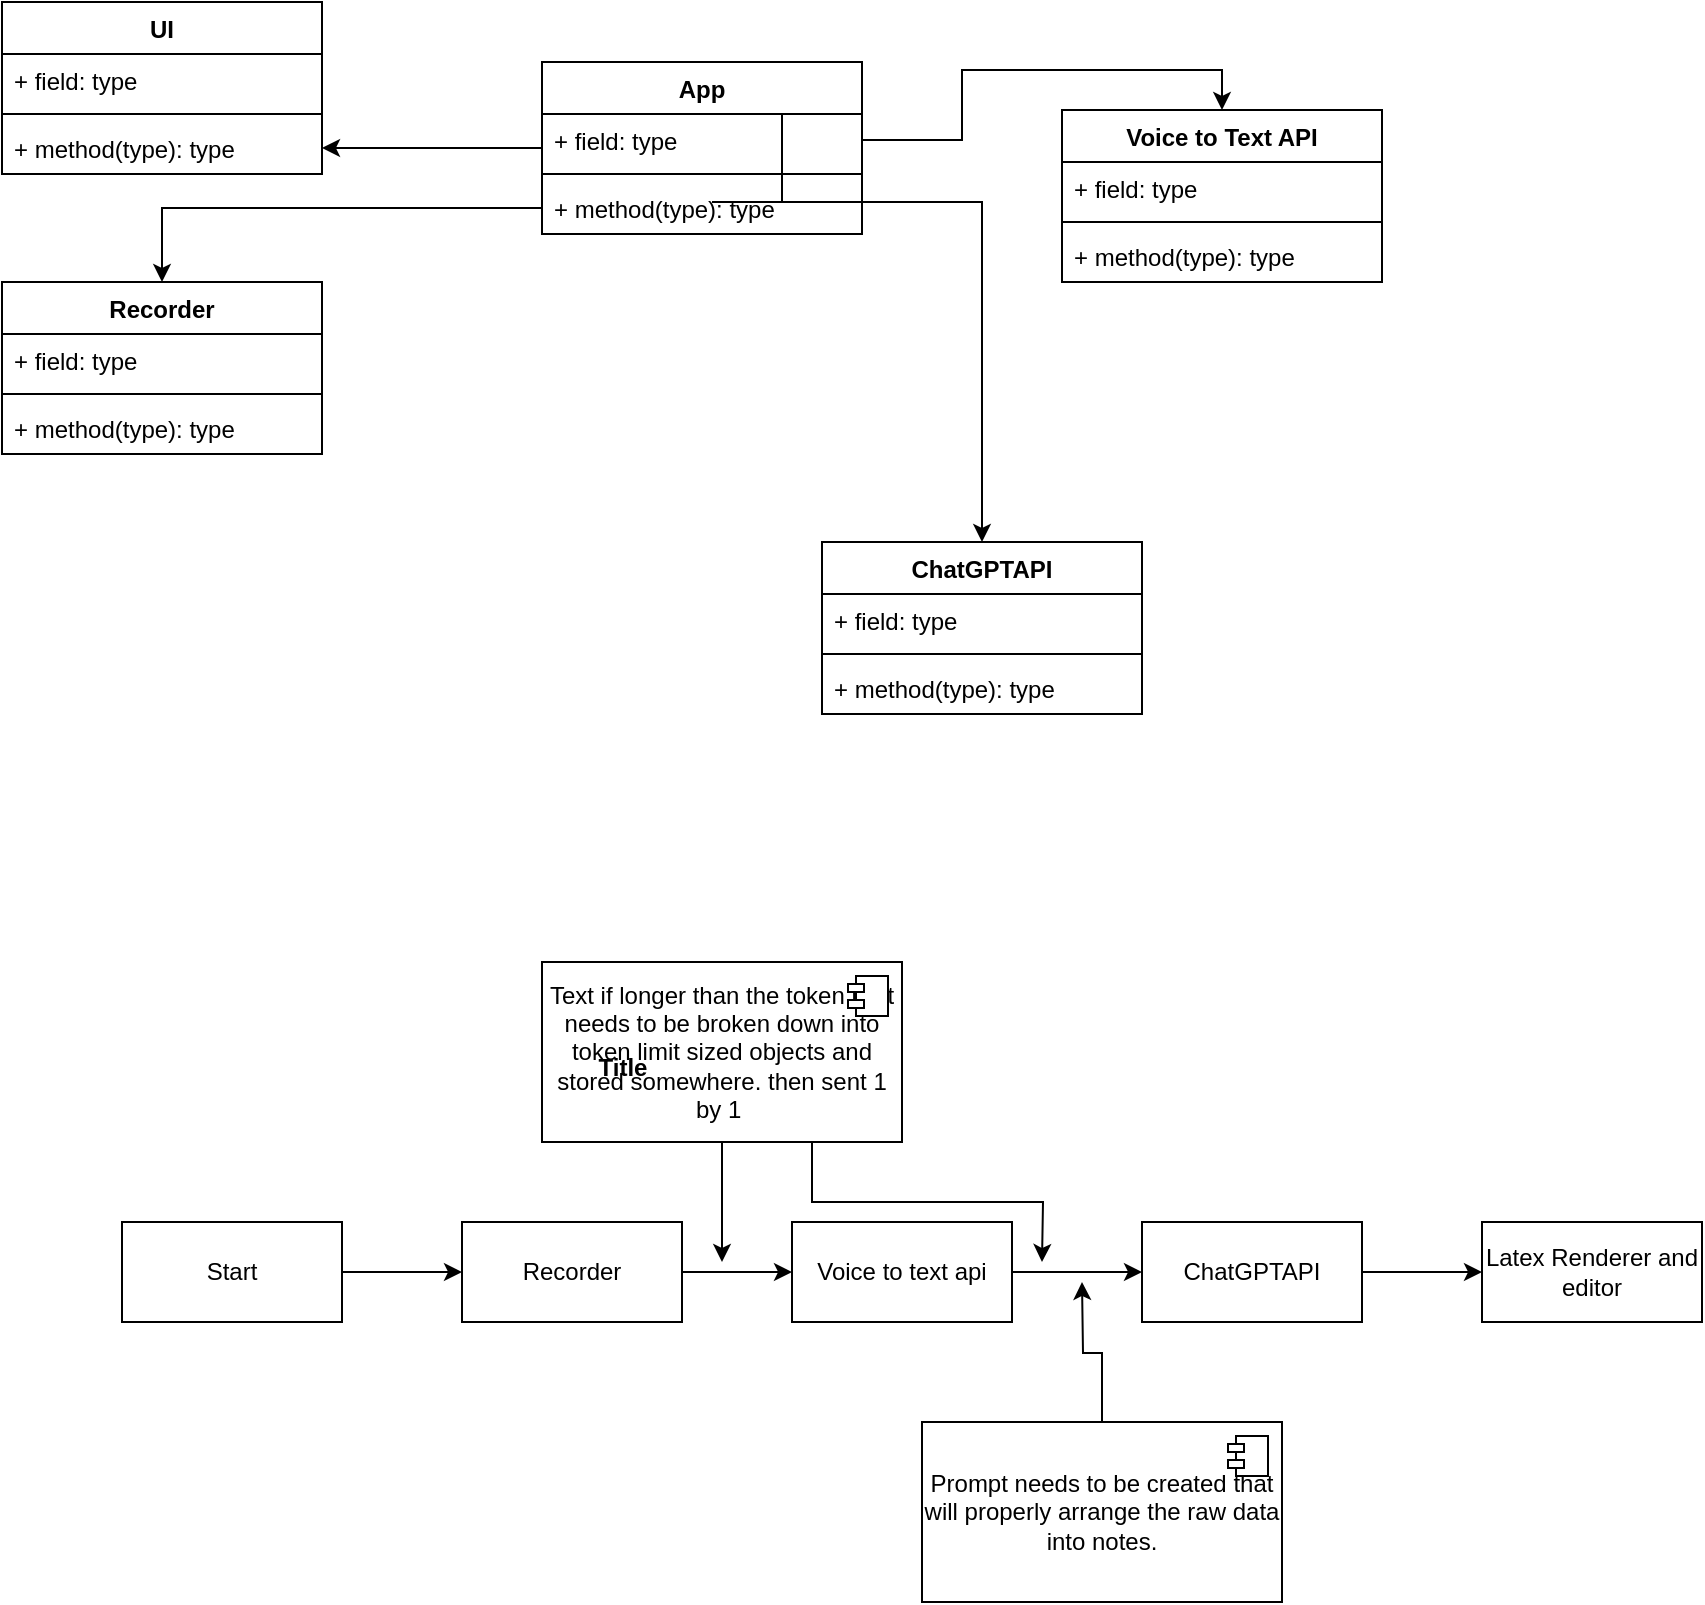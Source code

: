 <mxfile version="22.0.4" type="device">
  <diagram name="Page-1" id="XuW4py9qS-A7QSZeUcLO">
    <mxGraphModel dx="1022" dy="630" grid="1" gridSize="10" guides="1" tooltips="1" connect="1" arrows="1" fold="1" page="1" pageScale="1" pageWidth="850" pageHeight="1100" math="0" shadow="0">
      <root>
        <mxCell id="0" />
        <mxCell id="1" parent="0" />
        <mxCell id="NlilTtnumkjegl-kMTwA-1" style="edgeStyle=orthogonalEdgeStyle;rounded=0;orthogonalLoop=1;jettySize=auto;html=1;exitX=0.75;exitY=0;exitDx=0;exitDy=0;entryX=0.5;entryY=0;entryDx=0;entryDy=0;" edge="1" parent="1" source="Rgv-T4XJH1e1jDtLqDUO-2" target="Rgv-T4XJH1e1jDtLqDUO-11">
          <mxGeometry relative="1" as="geometry">
            <Array as="points">
              <mxPoint x="385" y="250" />
              <mxPoint x="830" y="250" />
            </Array>
          </mxGeometry>
        </mxCell>
        <mxCell id="NlilTtnumkjegl-kMTwA-11" style="edgeStyle=orthogonalEdgeStyle;rounded=0;orthogonalLoop=1;jettySize=auto;html=1;exitX=0;exitY=0.5;exitDx=0;exitDy=0;entryX=1;entryY=0.5;entryDx=0;entryDy=0;" edge="1" parent="1" source="Rgv-T4XJH1e1jDtLqDUO-3" target="NlilTtnumkjegl-kMTwA-10">
          <mxGeometry relative="1" as="geometry">
            <Array as="points">
              <mxPoint x="300" y="223" />
            </Array>
          </mxGeometry>
        </mxCell>
        <mxCell id="Rgv-T4XJH1e1jDtLqDUO-2" value="App" style="swimlane;fontStyle=1;align=center;verticalAlign=top;childLayout=stackLayout;horizontal=1;startSize=26;horizontalStack=0;resizeParent=1;resizeParentMax=0;resizeLast=0;collapsible=1;marginBottom=0;whiteSpace=wrap;html=1;" parent="1" vertex="1">
          <mxGeometry x="300" y="180" width="160" height="86" as="geometry" />
        </mxCell>
        <mxCell id="Rgv-T4XJH1e1jDtLqDUO-3" value="+ field: type" style="text;strokeColor=none;fillColor=none;align=left;verticalAlign=top;spacingLeft=4;spacingRight=4;overflow=hidden;rotatable=0;points=[[0,0.5],[1,0.5]];portConstraint=eastwest;whiteSpace=wrap;html=1;" parent="Rgv-T4XJH1e1jDtLqDUO-2" vertex="1">
          <mxGeometry y="26" width="160" height="26" as="geometry" />
        </mxCell>
        <mxCell id="Rgv-T4XJH1e1jDtLqDUO-4" value="" style="line;strokeWidth=1;fillColor=none;align=left;verticalAlign=middle;spacingTop=-1;spacingLeft=3;spacingRight=3;rotatable=0;labelPosition=right;points=[];portConstraint=eastwest;strokeColor=inherit;" parent="Rgv-T4XJH1e1jDtLqDUO-2" vertex="1">
          <mxGeometry y="52" width="160" height="8" as="geometry" />
        </mxCell>
        <mxCell id="Rgv-T4XJH1e1jDtLqDUO-5" value="+ method(type): type" style="text;strokeColor=none;fillColor=none;align=left;verticalAlign=top;spacingLeft=4;spacingRight=4;overflow=hidden;rotatable=0;points=[[0,0.5],[1,0.5]];portConstraint=eastwest;whiteSpace=wrap;html=1;" parent="Rgv-T4XJH1e1jDtLqDUO-2" vertex="1">
          <mxGeometry y="60" width="160" height="26" as="geometry" />
        </mxCell>
        <mxCell id="Rgv-T4XJH1e1jDtLqDUO-6" value="Recorder" style="swimlane;fontStyle=1;align=center;verticalAlign=top;childLayout=stackLayout;horizontal=1;startSize=26;horizontalStack=0;resizeParent=1;resizeParentMax=0;resizeLast=0;collapsible=1;marginBottom=0;whiteSpace=wrap;html=1;" parent="1" vertex="1">
          <mxGeometry x="30" y="290" width="160" height="86" as="geometry" />
        </mxCell>
        <mxCell id="Rgv-T4XJH1e1jDtLqDUO-7" value="+ field: type" style="text;strokeColor=none;fillColor=none;align=left;verticalAlign=top;spacingLeft=4;spacingRight=4;overflow=hidden;rotatable=0;points=[[0,0.5],[1,0.5]];portConstraint=eastwest;whiteSpace=wrap;html=1;" parent="Rgv-T4XJH1e1jDtLqDUO-6" vertex="1">
          <mxGeometry y="26" width="160" height="26" as="geometry" />
        </mxCell>
        <mxCell id="Rgv-T4XJH1e1jDtLqDUO-8" value="" style="line;strokeWidth=1;fillColor=none;align=left;verticalAlign=middle;spacingTop=-1;spacingLeft=3;spacingRight=3;rotatable=0;labelPosition=right;points=[];portConstraint=eastwest;strokeColor=inherit;" parent="Rgv-T4XJH1e1jDtLqDUO-6" vertex="1">
          <mxGeometry y="52" width="160" height="8" as="geometry" />
        </mxCell>
        <mxCell id="Rgv-T4XJH1e1jDtLqDUO-9" value="+ method(type): type" style="text;strokeColor=none;fillColor=none;align=left;verticalAlign=top;spacingLeft=4;spacingRight=4;overflow=hidden;rotatable=0;points=[[0,0.5],[1,0.5]];portConstraint=eastwest;whiteSpace=wrap;html=1;" parent="Rgv-T4XJH1e1jDtLqDUO-6" vertex="1">
          <mxGeometry y="60" width="160" height="26" as="geometry" />
        </mxCell>
        <mxCell id="Rgv-T4XJH1e1jDtLqDUO-11" value="ChatGPTAPI" style="swimlane;fontStyle=1;align=center;verticalAlign=top;childLayout=stackLayout;horizontal=1;startSize=26;horizontalStack=0;resizeParent=1;resizeParentMax=0;resizeLast=0;collapsible=1;marginBottom=0;whiteSpace=wrap;html=1;" parent="1" vertex="1">
          <mxGeometry x="440" y="420" width="160" height="86" as="geometry" />
        </mxCell>
        <mxCell id="Rgv-T4XJH1e1jDtLqDUO-12" value="+ field: type" style="text;strokeColor=none;fillColor=none;align=left;verticalAlign=top;spacingLeft=4;spacingRight=4;overflow=hidden;rotatable=0;points=[[0,0.5],[1,0.5]];portConstraint=eastwest;whiteSpace=wrap;html=1;" parent="Rgv-T4XJH1e1jDtLqDUO-11" vertex="1">
          <mxGeometry y="26" width="160" height="26" as="geometry" />
        </mxCell>
        <mxCell id="Rgv-T4XJH1e1jDtLqDUO-13" value="" style="line;strokeWidth=1;fillColor=none;align=left;verticalAlign=middle;spacingTop=-1;spacingLeft=3;spacingRight=3;rotatable=0;labelPosition=right;points=[];portConstraint=eastwest;strokeColor=inherit;" parent="Rgv-T4XJH1e1jDtLqDUO-11" vertex="1">
          <mxGeometry y="52" width="160" height="8" as="geometry" />
        </mxCell>
        <mxCell id="Rgv-T4XJH1e1jDtLqDUO-14" value="+ method(type): type" style="text;strokeColor=none;fillColor=none;align=left;verticalAlign=top;spacingLeft=4;spacingRight=4;overflow=hidden;rotatable=0;points=[[0,0.5],[1,0.5]];portConstraint=eastwest;whiteSpace=wrap;html=1;" parent="Rgv-T4XJH1e1jDtLqDUO-11" vertex="1">
          <mxGeometry y="60" width="160" height="26" as="geometry" />
        </mxCell>
        <mxCell id="NlilTtnumkjegl-kMTwA-7" value="UI" style="swimlane;fontStyle=1;align=center;verticalAlign=top;childLayout=stackLayout;horizontal=1;startSize=26;horizontalStack=0;resizeParent=1;resizeParentMax=0;resizeLast=0;collapsible=1;marginBottom=0;whiteSpace=wrap;html=1;" vertex="1" parent="1">
          <mxGeometry x="30" y="150" width="160" height="86" as="geometry" />
        </mxCell>
        <mxCell id="NlilTtnumkjegl-kMTwA-8" value="+ field: type" style="text;strokeColor=none;fillColor=none;align=left;verticalAlign=top;spacingLeft=4;spacingRight=4;overflow=hidden;rotatable=0;points=[[0,0.5],[1,0.5]];portConstraint=eastwest;whiteSpace=wrap;html=1;" vertex="1" parent="NlilTtnumkjegl-kMTwA-7">
          <mxGeometry y="26" width="160" height="26" as="geometry" />
        </mxCell>
        <mxCell id="NlilTtnumkjegl-kMTwA-9" value="" style="line;strokeWidth=1;fillColor=none;align=left;verticalAlign=middle;spacingTop=-1;spacingLeft=3;spacingRight=3;rotatable=0;labelPosition=right;points=[];portConstraint=eastwest;strokeColor=inherit;" vertex="1" parent="NlilTtnumkjegl-kMTwA-7">
          <mxGeometry y="52" width="160" height="8" as="geometry" />
        </mxCell>
        <mxCell id="NlilTtnumkjegl-kMTwA-10" value="+ method(type): type" style="text;strokeColor=none;fillColor=none;align=left;verticalAlign=top;spacingLeft=4;spacingRight=4;overflow=hidden;rotatable=0;points=[[0,0.5],[1,0.5]];portConstraint=eastwest;whiteSpace=wrap;html=1;" vertex="1" parent="NlilTtnumkjegl-kMTwA-7">
          <mxGeometry y="60" width="160" height="26" as="geometry" />
        </mxCell>
        <mxCell id="NlilTtnumkjegl-kMTwA-16" value="Voice to Text API" style="swimlane;fontStyle=1;align=center;verticalAlign=top;childLayout=stackLayout;horizontal=1;startSize=26;horizontalStack=0;resizeParent=1;resizeParentMax=0;resizeLast=0;collapsible=1;marginBottom=0;whiteSpace=wrap;html=1;" vertex="1" parent="1">
          <mxGeometry x="560" y="204" width="160" height="86" as="geometry" />
        </mxCell>
        <mxCell id="NlilTtnumkjegl-kMTwA-17" value="+ field: type" style="text;strokeColor=none;fillColor=none;align=left;verticalAlign=top;spacingLeft=4;spacingRight=4;overflow=hidden;rotatable=0;points=[[0,0.5],[1,0.5]];portConstraint=eastwest;whiteSpace=wrap;html=1;" vertex="1" parent="NlilTtnumkjegl-kMTwA-16">
          <mxGeometry y="26" width="160" height="26" as="geometry" />
        </mxCell>
        <mxCell id="NlilTtnumkjegl-kMTwA-18" value="" style="line;strokeWidth=1;fillColor=none;align=left;verticalAlign=middle;spacingTop=-1;spacingLeft=3;spacingRight=3;rotatable=0;labelPosition=right;points=[];portConstraint=eastwest;strokeColor=inherit;" vertex="1" parent="NlilTtnumkjegl-kMTwA-16">
          <mxGeometry y="52" width="160" height="8" as="geometry" />
        </mxCell>
        <mxCell id="NlilTtnumkjegl-kMTwA-19" value="+ method(type): type" style="text;strokeColor=none;fillColor=none;align=left;verticalAlign=top;spacingLeft=4;spacingRight=4;overflow=hidden;rotatable=0;points=[[0,0.5],[1,0.5]];portConstraint=eastwest;whiteSpace=wrap;html=1;" vertex="1" parent="NlilTtnumkjegl-kMTwA-16">
          <mxGeometry y="60" width="160" height="26" as="geometry" />
        </mxCell>
        <mxCell id="NlilTtnumkjegl-kMTwA-20" style="edgeStyle=orthogonalEdgeStyle;rounded=0;orthogonalLoop=1;jettySize=auto;html=1;exitX=1;exitY=0.5;exitDx=0;exitDy=0;entryX=0.5;entryY=0;entryDx=0;entryDy=0;" edge="1" parent="1" source="Rgv-T4XJH1e1jDtLqDUO-3" target="NlilTtnumkjegl-kMTwA-16">
          <mxGeometry relative="1" as="geometry" />
        </mxCell>
        <mxCell id="NlilTtnumkjegl-kMTwA-21" style="edgeStyle=orthogonalEdgeStyle;rounded=0;orthogonalLoop=1;jettySize=auto;html=1;exitX=0;exitY=0.5;exitDx=0;exitDy=0;" edge="1" parent="1" source="Rgv-T4XJH1e1jDtLqDUO-5" target="Rgv-T4XJH1e1jDtLqDUO-6">
          <mxGeometry relative="1" as="geometry" />
        </mxCell>
        <mxCell id="NlilTtnumkjegl-kMTwA-24" style="edgeStyle=orthogonalEdgeStyle;rounded=0;orthogonalLoop=1;jettySize=auto;html=1;exitX=1;exitY=0.5;exitDx=0;exitDy=0;entryX=0;entryY=0.5;entryDx=0;entryDy=0;" edge="1" parent="1" source="NlilTtnumkjegl-kMTwA-22" target="NlilTtnumkjegl-kMTwA-23">
          <mxGeometry relative="1" as="geometry" />
        </mxCell>
        <mxCell id="NlilTtnumkjegl-kMTwA-22" value="Start&lt;br&gt;" style="html=1;whiteSpace=wrap;" vertex="1" parent="1">
          <mxGeometry x="90" y="760" width="110" height="50" as="geometry" />
        </mxCell>
        <mxCell id="NlilTtnumkjegl-kMTwA-27" style="edgeStyle=orthogonalEdgeStyle;rounded=0;orthogonalLoop=1;jettySize=auto;html=1;exitX=1;exitY=0.5;exitDx=0;exitDy=0;entryX=0;entryY=0.5;entryDx=0;entryDy=0;" edge="1" parent="1" source="NlilTtnumkjegl-kMTwA-23" target="NlilTtnumkjegl-kMTwA-26">
          <mxGeometry relative="1" as="geometry" />
        </mxCell>
        <mxCell id="NlilTtnumkjegl-kMTwA-23" value="Recorder" style="html=1;whiteSpace=wrap;" vertex="1" parent="1">
          <mxGeometry x="260" y="760" width="110" height="50" as="geometry" />
        </mxCell>
        <mxCell id="NlilTtnumkjegl-kMTwA-29" style="edgeStyle=orthogonalEdgeStyle;rounded=0;orthogonalLoop=1;jettySize=auto;html=1;exitX=1;exitY=0.5;exitDx=0;exitDy=0;" edge="1" parent="1" source="NlilTtnumkjegl-kMTwA-26" target="NlilTtnumkjegl-kMTwA-28">
          <mxGeometry relative="1" as="geometry" />
        </mxCell>
        <mxCell id="NlilTtnumkjegl-kMTwA-26" value="Voice to text api" style="html=1;whiteSpace=wrap;" vertex="1" parent="1">
          <mxGeometry x="425" y="760" width="110" height="50" as="geometry" />
        </mxCell>
        <mxCell id="NlilTtnumkjegl-kMTwA-31" style="edgeStyle=orthogonalEdgeStyle;rounded=0;orthogonalLoop=1;jettySize=auto;html=1;exitX=1;exitY=0.5;exitDx=0;exitDy=0;" edge="1" parent="1" source="NlilTtnumkjegl-kMTwA-28" target="NlilTtnumkjegl-kMTwA-30">
          <mxGeometry relative="1" as="geometry" />
        </mxCell>
        <mxCell id="NlilTtnumkjegl-kMTwA-28" value="ChatGPTAPI" style="html=1;whiteSpace=wrap;" vertex="1" parent="1">
          <mxGeometry x="600" y="760" width="110" height="50" as="geometry" />
        </mxCell>
        <mxCell id="NlilTtnumkjegl-kMTwA-30" value="Latex Renderer and editor" style="html=1;whiteSpace=wrap;" vertex="1" parent="1">
          <mxGeometry x="770" y="760" width="110" height="50" as="geometry" />
        </mxCell>
        <mxCell id="NlilTtnumkjegl-kMTwA-38" style="edgeStyle=orthogonalEdgeStyle;rounded=0;orthogonalLoop=1;jettySize=auto;html=1;exitX=0.5;exitY=0;exitDx=0;exitDy=0;" edge="1" parent="1" source="NlilTtnumkjegl-kMTwA-33">
          <mxGeometry relative="1" as="geometry">
            <mxPoint x="570" y="790" as="targetPoint" />
          </mxGeometry>
        </mxCell>
        <mxCell id="NlilTtnumkjegl-kMTwA-33" value="Prompt needs to be created that will properly arrange the raw data into notes." style="html=1;dropTarget=0;whiteSpace=wrap;" vertex="1" parent="1">
          <mxGeometry x="490" y="860" width="180" height="90" as="geometry" />
        </mxCell>
        <mxCell id="NlilTtnumkjegl-kMTwA-34" value="" style="shape=module;jettyWidth=8;jettyHeight=4;" vertex="1" parent="NlilTtnumkjegl-kMTwA-33">
          <mxGeometry x="1" width="20" height="20" relative="1" as="geometry">
            <mxPoint x="-27" y="7" as="offset" />
          </mxGeometry>
        </mxCell>
        <mxCell id="NlilTtnumkjegl-kMTwA-37" style="edgeStyle=orthogonalEdgeStyle;rounded=0;orthogonalLoop=1;jettySize=auto;html=1;exitX=0.5;exitY=1;exitDx=0;exitDy=0;" edge="1" parent="1" source="NlilTtnumkjegl-kMTwA-35">
          <mxGeometry relative="1" as="geometry">
            <mxPoint x="390" y="780" as="targetPoint" />
          </mxGeometry>
        </mxCell>
        <mxCell id="NlilTtnumkjegl-kMTwA-39" style="edgeStyle=orthogonalEdgeStyle;rounded=0;orthogonalLoop=1;jettySize=auto;html=1;exitX=0.75;exitY=1;exitDx=0;exitDy=0;" edge="1" parent="1" source="NlilTtnumkjegl-kMTwA-35">
          <mxGeometry relative="1" as="geometry">
            <mxPoint x="550" y="780" as="targetPoint" />
          </mxGeometry>
        </mxCell>
        <mxCell id="NlilTtnumkjegl-kMTwA-35" value="Text if longer than the token limit needs to be broken down into token limit sized objects and stored somewhere. then sent 1 by 1&amp;nbsp;" style="html=1;dropTarget=0;whiteSpace=wrap;" vertex="1" parent="1">
          <mxGeometry x="300" y="630" width="180" height="90" as="geometry" />
        </mxCell>
        <mxCell id="NlilTtnumkjegl-kMTwA-36" value="" style="shape=module;jettyWidth=8;jettyHeight=4;" vertex="1" parent="NlilTtnumkjegl-kMTwA-35">
          <mxGeometry x="1" width="20" height="20" relative="1" as="geometry">
            <mxPoint x="-27" y="7" as="offset" />
          </mxGeometry>
        </mxCell>
        <mxCell id="NlilTtnumkjegl-kMTwA-40" value="Title" style="text;align=center;fontStyle=1;verticalAlign=middle;spacingLeft=3;spacingRight=3;strokeColor=none;rotatable=0;points=[[0,0.5],[1,0.5]];portConstraint=eastwest;html=1;" vertex="1" parent="1">
          <mxGeometry x="300" y="670" width="80" height="26" as="geometry" />
        </mxCell>
      </root>
    </mxGraphModel>
  </diagram>
</mxfile>
